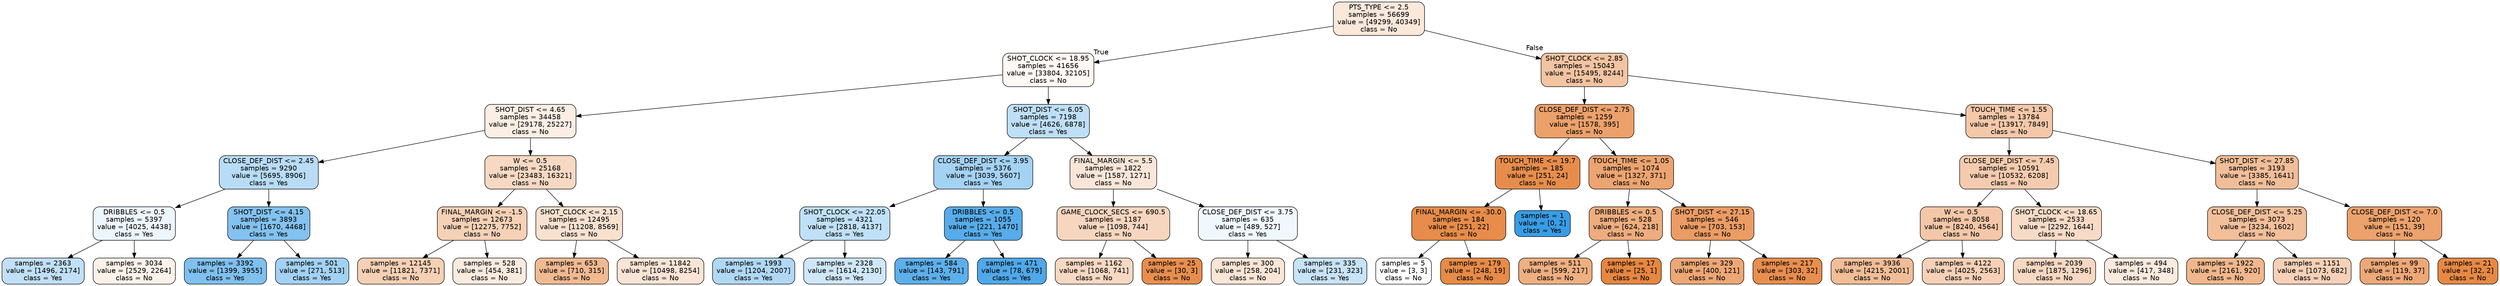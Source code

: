 digraph Tree {
node [shape=box, style="filled, rounded", color="black", fontname=helvetica] ;
edge [fontname=helvetica] ;
0 [label="PTS_TYPE <= 2.5\nsamples = 56699\nvalue = [49299, 40349]\nclass = No", fillcolor="#fae8db"] ;
1 [label="SHOT_CLOCK <= 18.95\nsamples = 41656\nvalue = [33804, 32105]\nclass = No", fillcolor="#fef9f5"] ;
0 -> 1 [labeldistance=2.5, labelangle=45, headlabel="True"] ;
2 [label="SHOT_DIST <= 4.65\nsamples = 34458\nvalue = [29178, 25227]\nclass = No", fillcolor="#fbeee4"] ;
1 -> 2 ;
3 [label="CLOSE_DEF_DIST <= 2.45\nsamples = 9290\nvalue = [5695, 8906]\nclass = Yes", fillcolor="#b8dcf6"] ;
2 -> 3 ;
4 [label="DRIBBLES <= 0.5\nsamples = 5397\nvalue = [4025, 4438]\nclass = Yes", fillcolor="#edf6fd"] ;
3 -> 4 ;
5 [label="samples = 2363\nvalue = [1496, 2174]\nclass = Yes", fillcolor="#c1e0f7"] ;
4 -> 5 ;
6 [label="samples = 3034\nvalue = [2529, 2264]\nclass = No", fillcolor="#fcf2ea"] ;
4 -> 6 ;
7 [label="SHOT_DIST <= 4.15\nsamples = 3893\nvalue = [1670, 4468]\nclass = Yes", fillcolor="#83c2ef"] ;
3 -> 7 ;
8 [label="samples = 3392\nvalue = [1399, 3955]\nclass = Yes", fillcolor="#7fc0ee"] ;
7 -> 8 ;
9 [label="samples = 501\nvalue = [271, 513]\nclass = Yes", fillcolor="#a2d1f3"] ;
7 -> 9 ;
10 [label="W <= 0.5\nsamples = 25168\nvalue = [23483, 16321]\nclass = No", fillcolor="#f7d9c3"] ;
2 -> 10 ;
11 [label="FINAL_MARGIN <= -1.5\nsamples = 12673\nvalue = [12275, 7752]\nclass = No", fillcolor="#f5d1b6"] ;
10 -> 11 ;
12 [label="samples = 12145\nvalue = [11821, 7371]\nclass = No", fillcolor="#f5d0b4"] ;
11 -> 12 ;
13 [label="samples = 528\nvalue = [454, 381]\nclass = No", fillcolor="#fbebdf"] ;
11 -> 13 ;
14 [label="SHOT_CLOCK <= 2.15\nsamples = 12495\nvalue = [11208, 8569]\nclass = No", fillcolor="#f9e1d0"] ;
10 -> 14 ;
15 [label="samples = 653\nvalue = [710, 315]\nclass = No", fillcolor="#f1b991"] ;
14 -> 15 ;
16 [label="samples = 11842\nvalue = [10498, 8254]\nclass = No", fillcolor="#f9e4d5"] ;
14 -> 16 ;
17 [label="SHOT_DIST <= 6.05\nsamples = 7198\nvalue = [4626, 6878]\nclass = Yes", fillcolor="#bedff6"] ;
1 -> 17 ;
18 [label="CLOSE_DEF_DIST <= 3.95\nsamples = 5376\nvalue = [3039, 5607]\nclass = Yes", fillcolor="#a4d2f3"] ;
17 -> 18 ;
19 [label="SHOT_CLOCK <= 22.05\nsamples = 4321\nvalue = [2818, 4137]\nclass = Yes", fillcolor="#c0e0f7"] ;
18 -> 19 ;
20 [label="samples = 1993\nvalue = [1204, 2007]\nclass = Yes", fillcolor="#b0d8f5"] ;
19 -> 20 ;
21 [label="samples = 2328\nvalue = [1614, 2130]\nclass = Yes", fillcolor="#cfe7f9"] ;
19 -> 21 ;
22 [label="DRIBBLES <= 0.5\nsamples = 1055\nvalue = [221, 1470]\nclass = Yes", fillcolor="#57ace9"] ;
18 -> 22 ;
23 [label="samples = 584\nvalue = [143, 791]\nclass = Yes", fillcolor="#5dafea"] ;
22 -> 23 ;
24 [label="samples = 471\nvalue = [78, 679]\nclass = Yes", fillcolor="#50a8e8"] ;
22 -> 24 ;
25 [label="FINAL_MARGIN <= 5.5\nsamples = 1822\nvalue = [1587, 1271]\nclass = No", fillcolor="#fae6d8"] ;
17 -> 25 ;
26 [label="GAME_CLOCK_SECS <= 690.5\nsamples = 1187\nvalue = [1098, 744]\nclass = No", fillcolor="#f7d6bf"] ;
25 -> 26 ;
27 [label="samples = 1162\nvalue = [1068, 741]\nclass = No", fillcolor="#f7d8c2"] ;
26 -> 27 ;
28 [label="samples = 25\nvalue = [30, 3]\nclass = No", fillcolor="#e88e4d"] ;
26 -> 28 ;
29 [label="CLOSE_DEF_DIST <= 3.75\nsamples = 635\nvalue = [489, 527]\nclass = Yes", fillcolor="#f1f8fd"] ;
25 -> 29 ;
30 [label="samples = 300\nvalue = [258, 204]\nclass = No", fillcolor="#fae5d6"] ;
29 -> 30 ;
31 [label="samples = 335\nvalue = [231, 323]\nclass = Yes", fillcolor="#c7e3f8"] ;
29 -> 31 ;
32 [label="SHOT_CLOCK <= 2.85\nsamples = 15043\nvalue = [15495, 8244]\nclass = No", fillcolor="#f3c4a2"] ;
0 -> 32 [labeldistance=2.5, labelangle=-45, headlabel="False"] ;
33 [label="CLOSE_DEF_DIST <= 2.75\nsamples = 1259\nvalue = [1578, 395]\nclass = No", fillcolor="#eca16b"] ;
32 -> 33 ;
34 [label="TOUCH_TIME <= 19.7\nsamples = 185\nvalue = [251, 24]\nclass = No", fillcolor="#e78d4c"] ;
33 -> 34 ;
35 [label="FINAL_MARGIN <= -30.0\nsamples = 184\nvalue = [251, 22]\nclass = No", fillcolor="#e78c4a"] ;
34 -> 35 ;
36 [label="samples = 5\nvalue = [3, 3]\nclass = No", fillcolor="#ffffff"] ;
35 -> 36 ;
37 [label="samples = 179\nvalue = [248, 19]\nclass = No", fillcolor="#e78b48"] ;
35 -> 37 ;
38 [label="samples = 1\nvalue = [0, 2]\nclass = Yes", fillcolor="#399de5"] ;
34 -> 38 ;
39 [label="TOUCH_TIME <= 1.05\nsamples = 1074\nvalue = [1327, 371]\nclass = No", fillcolor="#eca470"] ;
33 -> 39 ;
40 [label="DRIBBLES <= 0.5\nsamples = 528\nvalue = [624, 218]\nclass = No", fillcolor="#eead7e"] ;
39 -> 40 ;
41 [label="samples = 511\nvalue = [599, 217]\nclass = No", fillcolor="#eeaf81"] ;
40 -> 41 ;
42 [label="samples = 17\nvalue = [25, 1]\nclass = No", fillcolor="#e68641"] ;
40 -> 42 ;
43 [label="SHOT_DIST <= 27.15\nsamples = 546\nvalue = [703, 153]\nclass = No", fillcolor="#eb9c64"] ;
39 -> 43 ;
44 [label="samples = 329\nvalue = [400, 121]\nclass = No", fillcolor="#eda775"] ;
43 -> 44 ;
45 [label="samples = 217\nvalue = [303, 32]\nclass = No", fillcolor="#e88e4e"] ;
43 -> 45 ;
46 [label="TOUCH_TIME <= 1.55\nsamples = 13784\nvalue = [13917, 7849]\nclass = No", fillcolor="#f4c8a9"] ;
32 -> 46 ;
47 [label="CLOSE_DEF_DIST <= 7.45\nsamples = 10591\nvalue = [10532, 6208]\nclass = No", fillcolor="#f4cbae"] ;
46 -> 47 ;
48 [label="W <= 0.5\nsamples = 8058\nvalue = [8240, 4564]\nclass = No", fillcolor="#f3c7a7"] ;
47 -> 48 ;
49 [label="samples = 3936\nvalue = [4215, 2001]\nclass = No", fillcolor="#f1bd97"] ;
48 -> 49 ;
50 [label="samples = 4122\nvalue = [4025, 2563]\nclass = No", fillcolor="#f6d1b7"] ;
48 -> 50 ;
51 [label="SHOT_CLOCK <= 18.65\nsamples = 2533\nvalue = [2292, 1644]\nclass = No", fillcolor="#f8dbc7"] ;
47 -> 51 ;
52 [label="samples = 2039\nvalue = [1875, 1296]\nclass = No", fillcolor="#f7d8c2"] ;
51 -> 52 ;
53 [label="samples = 494\nvalue = [417, 348]\nclass = No", fillcolor="#fbeade"] ;
51 -> 53 ;
54 [label="SHOT_DIST <= 27.85\nsamples = 3193\nvalue = [3385, 1641]\nclass = No", fillcolor="#f2be99"] ;
46 -> 54 ;
55 [label="CLOSE_DEF_DIST <= 5.25\nsamples = 3073\nvalue = [3234, 1602]\nclass = No", fillcolor="#f2bf9b"] ;
54 -> 55 ;
56 [label="samples = 1922\nvalue = [2161, 920]\nclass = No", fillcolor="#f0b78d"] ;
55 -> 56 ;
57 [label="samples = 1151\nvalue = [1073, 682]\nclass = No", fillcolor="#f6d1b7"] ;
55 -> 57 ;
58 [label="CLOSE_DEF_DIST <= 7.0\nsamples = 120\nvalue = [151, 39]\nclass = No", fillcolor="#eca26c"] ;
54 -> 58 ;
59 [label="samples = 99\nvalue = [119, 37]\nclass = No", fillcolor="#eda877"] ;
58 -> 59 ;
60 [label="samples = 21\nvalue = [32, 2]\nclass = No", fillcolor="#e78945"] ;
58 -> 60 ;
}